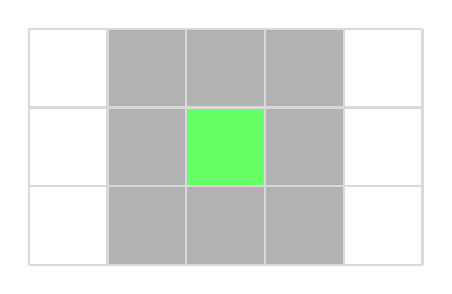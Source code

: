 \begin{tikzpicture}
  \fill[green!60] (1,1) rectangle (2,2);

  \fill[gray!60]  (0,0) rectangle (1,1);
  \fill[gray!60]  (1,0) rectangle (2,1);
  \fill[gray!60]  (2,0) rectangle (3,1);

  \fill[gray!60]  (0,1) rectangle (1,2);
  \fill[gray!60]  (2,1) rectangle (3,2);

  \fill[gray!60]  (0,2) rectangle (1,3);
  \fill[gray!60]  (1,2) rectangle (2,3);
  \fill[gray!60]  (2,2) rectangle (3,3);
  \draw[thick,step=1cm,color=gray!30] (-1, 0) grid (4,3);
\end{tikzpicture}
